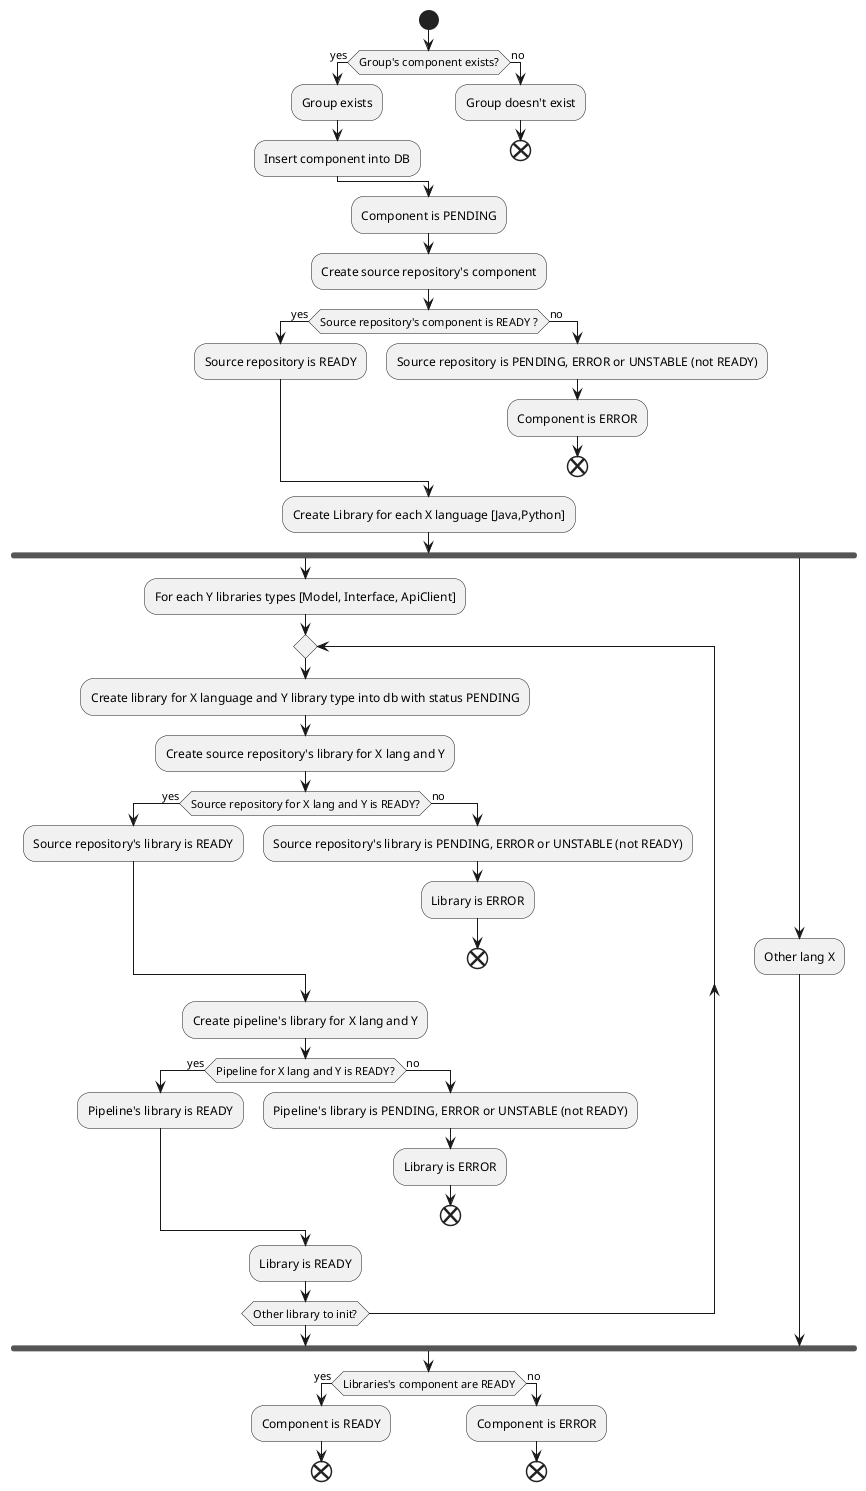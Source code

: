 @startuml
start
if (Group's component exists?) then (yes)
    :Group exists;
    :Insert component into DB;
else (no)
    :Group doesn't exist;
    end
endif
:Component is PENDING;

:Create source repository's component;

if (Source repository's component is READY ?) then (yes)
    :Source repository is READY;
else (no)
    :Source repository is PENDING, ERROR or UNSTABLE (not READY);
    :Component is ERROR;
    end
endif

:Create Library for each X language [Java,Python];
fork
    :For each Y libraries types [Model, Interface, ApiClient];
    repeat
        :Create library for X language and Y library type into db with status PENDING;
        :Create source repository's library for X lang and Y;
        if (Source repository for X lang and Y is READY?) then (yes)
            :Source repository's library is READY;
        else (no)
            :Source repository's library is PENDING, ERROR or UNSTABLE (not READY);
            :Library is ERROR;
            end
        endif
        :Create pipeline's library for X lang and Y;
        if (Pipeline for X lang and Y is READY?) then (yes)
            :Pipeline's library is READY;
        else (no)
            :Pipeline's library is PENDING, ERROR or UNSTABLE (not READY);
            :Library is ERROR;
            end
        endif
        :Library is READY;
    repeat while (Other library to init?)
fork again
    :Other lang X;
end fork



if (Libraries's component are READY) then (yes)
    :Component is READY;
    end
else (no)
    :Component is ERROR;
    end
endif

@enduml